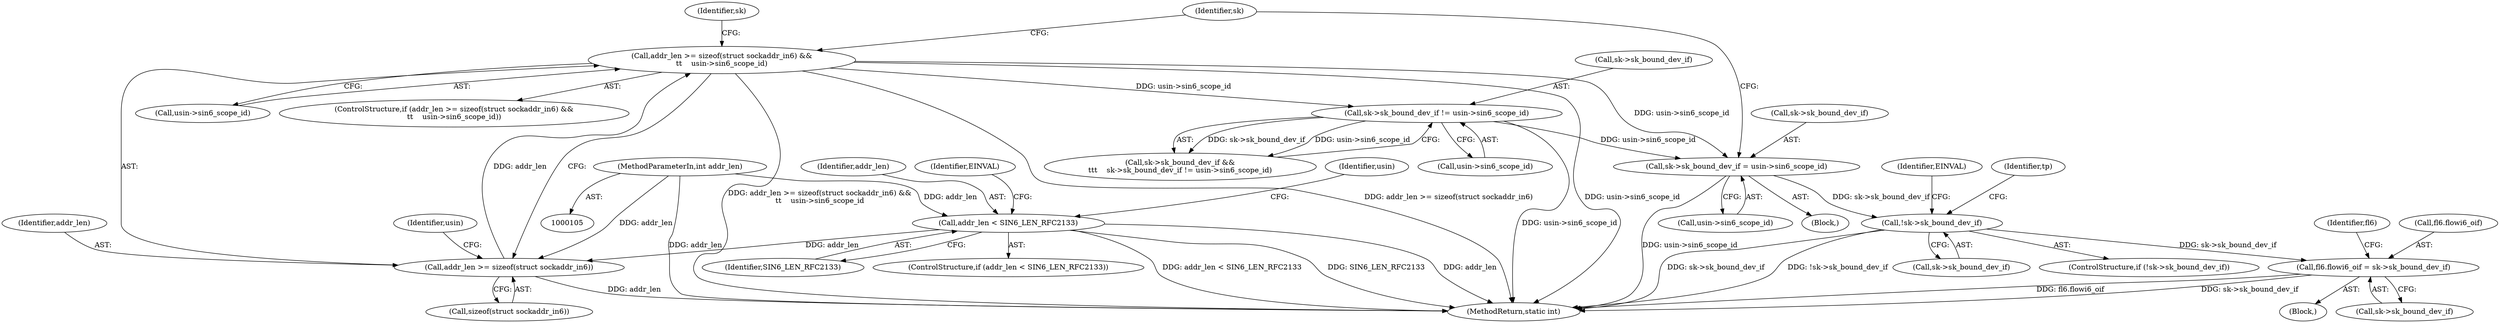 digraph "0_linux_45f6fad84cc305103b28d73482b344d7f5b76f39_15@pointer" {
"1000478" [label="(Call,fl6.flowi6_oif = sk->sk_bound_dev_if)"];
"1000276" [label="(Call,!sk->sk_bound_dev_if)"];
"1000268" [label="(Call,sk->sk_bound_dev_if = usin->sin6_scope_id)"];
"1000258" [label="(Call,sk->sk_bound_dev_if != usin->sin6_scope_id)"];
"1000244" [label="(Call,addr_len >= sizeof(struct sockaddr_in6) &&\n\t\t    usin->sin6_scope_id)"];
"1000245" [label="(Call,addr_len >= sizeof(struct sockaddr_in6))"];
"1000147" [label="(Call,addr_len < SIN6_LEN_RFC2133)"];
"1000108" [label="(MethodParameterIn,int addr_len)"];
"1000258" [label="(Call,sk->sk_bound_dev_if != usin->sin6_scope_id)"];
"1000487" [label="(Identifier,fl6)"];
"1000282" [label="(Identifier,EINVAL)"];
"1000254" [label="(Call,sk->sk_bound_dev_if &&\n\t\t\t    sk->sk_bound_dev_if != usin->sin6_scope_id)"];
"1000269" [label="(Call,sk->sk_bound_dev_if)"];
"1000252" [label="(Block,)"];
"1000479" [label="(Call,fl6.flowi6_oif)"];
"1000148" [label="(Identifier,addr_len)"];
"1000482" [label="(Call,sk->sk_bound_dev_if)"];
"1000262" [label="(Call,usin->sin6_scope_id)"];
"1000109" [label="(Block,)"];
"1000272" [label="(Call,usin->sin6_scope_id)"];
"1000246" [label="(Identifier,addr_len)"];
"1000478" [label="(Call,fl6.flowi6_oif = sk->sk_bound_dev_if)"];
"1000249" [label="(Call,usin->sin6_scope_id)"];
"1000152" [label="(Identifier,EINVAL)"];
"1000276" [label="(Call,!sk->sk_bound_dev_if)"];
"1000149" [label="(Identifier,SIN6_LEN_RFC2133)"];
"1000108" [label="(MethodParameterIn,int addr_len)"];
"1000287" [label="(Identifier,tp)"];
"1000275" [label="(ControlStructure,if (!sk->sk_bound_dev_if))"];
"1000278" [label="(Identifier,sk)"];
"1000256" [label="(Identifier,sk)"];
"1000247" [label="(Call,sizeof(struct sockaddr_in6))"];
"1000259" [label="(Call,sk->sk_bound_dev_if)"];
"1000250" [label="(Identifier,usin)"];
"1000156" [label="(Identifier,usin)"];
"1000243" [label="(ControlStructure,if (addr_len >= sizeof(struct sockaddr_in6) &&\n\t\t    usin->sin6_scope_id))"];
"1000268" [label="(Call,sk->sk_bound_dev_if = usin->sin6_scope_id)"];
"1000147" [label="(Call,addr_len < SIN6_LEN_RFC2133)"];
"1000245" [label="(Call,addr_len >= sizeof(struct sockaddr_in6))"];
"1000146" [label="(ControlStructure,if (addr_len < SIN6_LEN_RFC2133))"];
"1000716" [label="(MethodReturn,static int)"];
"1000244" [label="(Call,addr_len >= sizeof(struct sockaddr_in6) &&\n\t\t    usin->sin6_scope_id)"];
"1000277" [label="(Call,sk->sk_bound_dev_if)"];
"1000478" -> "1000109"  [label="AST: "];
"1000478" -> "1000482"  [label="CFG: "];
"1000479" -> "1000478"  [label="AST: "];
"1000482" -> "1000478"  [label="AST: "];
"1000487" -> "1000478"  [label="CFG: "];
"1000478" -> "1000716"  [label="DDG: fl6.flowi6_oif"];
"1000478" -> "1000716"  [label="DDG: sk->sk_bound_dev_if"];
"1000276" -> "1000478"  [label="DDG: sk->sk_bound_dev_if"];
"1000276" -> "1000275"  [label="AST: "];
"1000276" -> "1000277"  [label="CFG: "];
"1000277" -> "1000276"  [label="AST: "];
"1000282" -> "1000276"  [label="CFG: "];
"1000287" -> "1000276"  [label="CFG: "];
"1000276" -> "1000716"  [label="DDG: !sk->sk_bound_dev_if"];
"1000276" -> "1000716"  [label="DDG: sk->sk_bound_dev_if"];
"1000268" -> "1000276"  [label="DDG: sk->sk_bound_dev_if"];
"1000268" -> "1000252"  [label="AST: "];
"1000268" -> "1000272"  [label="CFG: "];
"1000269" -> "1000268"  [label="AST: "];
"1000272" -> "1000268"  [label="AST: "];
"1000278" -> "1000268"  [label="CFG: "];
"1000268" -> "1000716"  [label="DDG: usin->sin6_scope_id"];
"1000258" -> "1000268"  [label="DDG: usin->sin6_scope_id"];
"1000244" -> "1000268"  [label="DDG: usin->sin6_scope_id"];
"1000258" -> "1000254"  [label="AST: "];
"1000258" -> "1000262"  [label="CFG: "];
"1000259" -> "1000258"  [label="AST: "];
"1000262" -> "1000258"  [label="AST: "];
"1000254" -> "1000258"  [label="CFG: "];
"1000258" -> "1000716"  [label="DDG: usin->sin6_scope_id"];
"1000258" -> "1000254"  [label="DDG: sk->sk_bound_dev_if"];
"1000258" -> "1000254"  [label="DDG: usin->sin6_scope_id"];
"1000244" -> "1000258"  [label="DDG: usin->sin6_scope_id"];
"1000244" -> "1000243"  [label="AST: "];
"1000244" -> "1000245"  [label="CFG: "];
"1000244" -> "1000249"  [label="CFG: "];
"1000245" -> "1000244"  [label="AST: "];
"1000249" -> "1000244"  [label="AST: "];
"1000256" -> "1000244"  [label="CFG: "];
"1000278" -> "1000244"  [label="CFG: "];
"1000244" -> "1000716"  [label="DDG: addr_len >= sizeof(struct sockaddr_in6) &&\n\t\t    usin->sin6_scope_id"];
"1000244" -> "1000716"  [label="DDG: addr_len >= sizeof(struct sockaddr_in6)"];
"1000244" -> "1000716"  [label="DDG: usin->sin6_scope_id"];
"1000245" -> "1000244"  [label="DDG: addr_len"];
"1000245" -> "1000247"  [label="CFG: "];
"1000246" -> "1000245"  [label="AST: "];
"1000247" -> "1000245"  [label="AST: "];
"1000250" -> "1000245"  [label="CFG: "];
"1000245" -> "1000716"  [label="DDG: addr_len"];
"1000147" -> "1000245"  [label="DDG: addr_len"];
"1000108" -> "1000245"  [label="DDG: addr_len"];
"1000147" -> "1000146"  [label="AST: "];
"1000147" -> "1000149"  [label="CFG: "];
"1000148" -> "1000147"  [label="AST: "];
"1000149" -> "1000147"  [label="AST: "];
"1000152" -> "1000147"  [label="CFG: "];
"1000156" -> "1000147"  [label="CFG: "];
"1000147" -> "1000716"  [label="DDG: SIN6_LEN_RFC2133"];
"1000147" -> "1000716"  [label="DDG: addr_len"];
"1000147" -> "1000716"  [label="DDG: addr_len < SIN6_LEN_RFC2133"];
"1000108" -> "1000147"  [label="DDG: addr_len"];
"1000108" -> "1000105"  [label="AST: "];
"1000108" -> "1000716"  [label="DDG: addr_len"];
}

